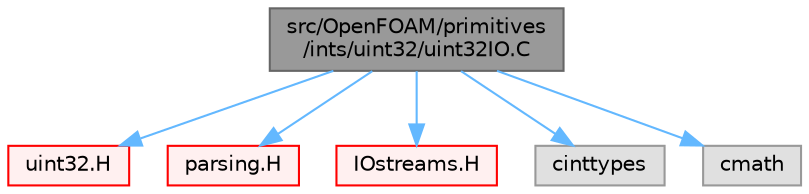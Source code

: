 digraph "src/OpenFOAM/primitives/ints/uint32/uint32IO.C"
{
 // LATEX_PDF_SIZE
  bgcolor="transparent";
  edge [fontname=Helvetica,fontsize=10,labelfontname=Helvetica,labelfontsize=10];
  node [fontname=Helvetica,fontsize=10,shape=box,height=0.2,width=0.4];
  Node1 [id="Node000001",label="src/OpenFOAM/primitives\l/ints/uint32/uint32IO.C",height=0.2,width=0.4,color="gray40", fillcolor="grey60", style="filled", fontcolor="black",tooltip=" "];
  Node1 -> Node2 [id="edge1_Node000001_Node000002",color="steelblue1",style="solid",tooltip=" "];
  Node2 [id="Node000002",label="uint32.H",height=0.2,width=0.4,color="red", fillcolor="#FFF0F0", style="filled",URL="$uint32_8H.html",tooltip="32bit unsigned integer"];
  Node1 -> Node18 [id="edge2_Node000001_Node000018",color="steelblue1",style="solid",tooltip=" "];
  Node18 [id="Node000018",label="parsing.H",height=0.2,width=0.4,color="red", fillcolor="#FFF0F0", style="filled",URL="$parsing_8H.html",tooltip=" "];
  Node1 -> Node107 [id="edge3_Node000001_Node000107",color="steelblue1",style="solid",tooltip=" "];
  Node107 [id="Node000107",label="IOstreams.H",height=0.2,width=0.4,color="red", fillcolor="#FFF0F0", style="filled",URL="$IOstreams_8H.html",tooltip="Useful combination of include files which define Sin, Sout and Serr and the use of IO streams general..."];
  Node1 -> Node127 [id="edge4_Node000001_Node000127",color="steelblue1",style="solid",tooltip=" "];
  Node127 [id="Node000127",label="cinttypes",height=0.2,width=0.4,color="grey60", fillcolor="#E0E0E0", style="filled",tooltip=" "];
  Node1 -> Node54 [id="edge5_Node000001_Node000054",color="steelblue1",style="solid",tooltip=" "];
  Node54 [id="Node000054",label="cmath",height=0.2,width=0.4,color="grey60", fillcolor="#E0E0E0", style="filled",tooltip=" "];
}
